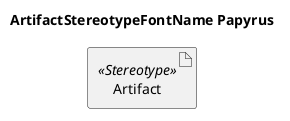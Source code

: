 @startuml
'!include ../../../plantuml-styles/plantuml-ae-skinparam-ex.iuml

skinparam ArtifactStereotypeFontName Papyrus

title ArtifactStereotypeFontName Papyrus

artifact Artifact <<Stereotype>>


@enduml